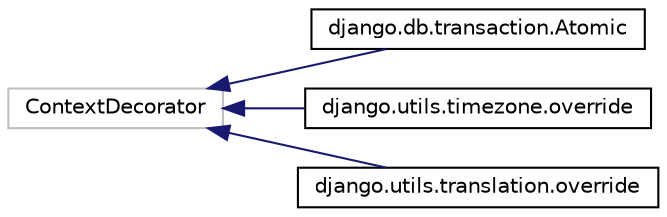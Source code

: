 digraph "Graphical Class Hierarchy"
{
 // LATEX_PDF_SIZE
  edge [fontname="Helvetica",fontsize="10",labelfontname="Helvetica",labelfontsize="10"];
  node [fontname="Helvetica",fontsize="10",shape=record];
  rankdir="LR";
  Node3767 [label="ContextDecorator",height=0.2,width=0.4,color="grey75", fillcolor="white", style="filled",tooltip=" "];
  Node3767 -> Node0 [dir="back",color="midnightblue",fontsize="10",style="solid",fontname="Helvetica"];
  Node0 [label="django.db.transaction.Atomic",height=0.2,width=0.4,color="black", fillcolor="white", style="filled",URL="$classdjango_1_1db_1_1transaction_1_1_atomic.html",tooltip="Decorators / context managers #."];
  Node3767 -> Node3769 [dir="back",color="midnightblue",fontsize="10",style="solid",fontname="Helvetica"];
  Node3769 [label="django.utils.timezone.override",height=0.2,width=0.4,color="black", fillcolor="white", style="filled",URL="$classdjango_1_1utils_1_1timezone_1_1override.html",tooltip=" "];
  Node3767 -> Node3770 [dir="back",color="midnightblue",fontsize="10",style="solid",fontname="Helvetica"];
  Node3770 [label="django.utils.translation.override",height=0.2,width=0.4,color="black", fillcolor="white", style="filled",URL="$classdjango_1_1utils_1_1translation_1_1override.html",tooltip=" "];
}

